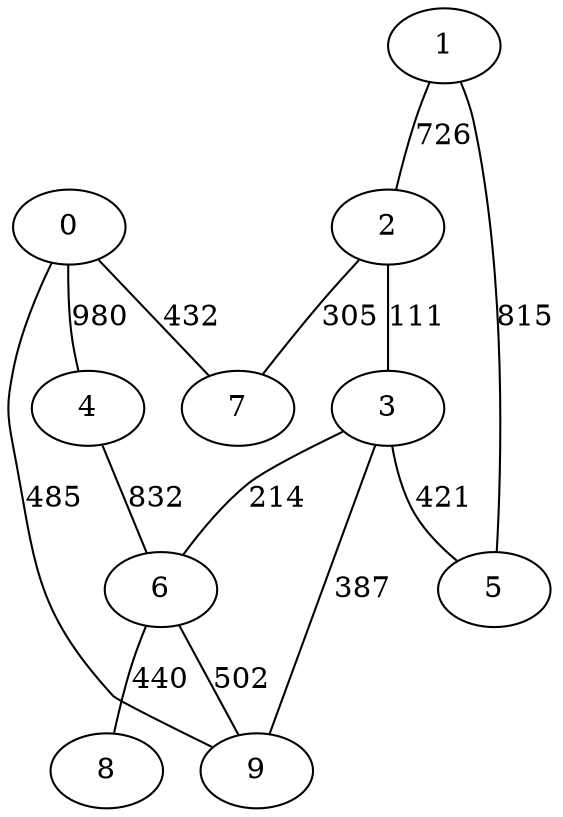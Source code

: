 graph G {
  0 -- 4 [label="980"]
  0 -- 7 [label="432"]
  0 -- 9 [label="485"]
  1 -- 2 [label="726"]
  1 -- 5 [label="815"]
  2 -- 3 [label="111"]
  2 -- 7 [label="305"]
  3 -- 5 [label="421"]
  3 -- 6 [label="214"]
  3 -- 9 [label="387"]
  4 -- 6 [label="832"]
  6 -- 8 [label="440"]
  6 -- 9 [label="502"]
}
